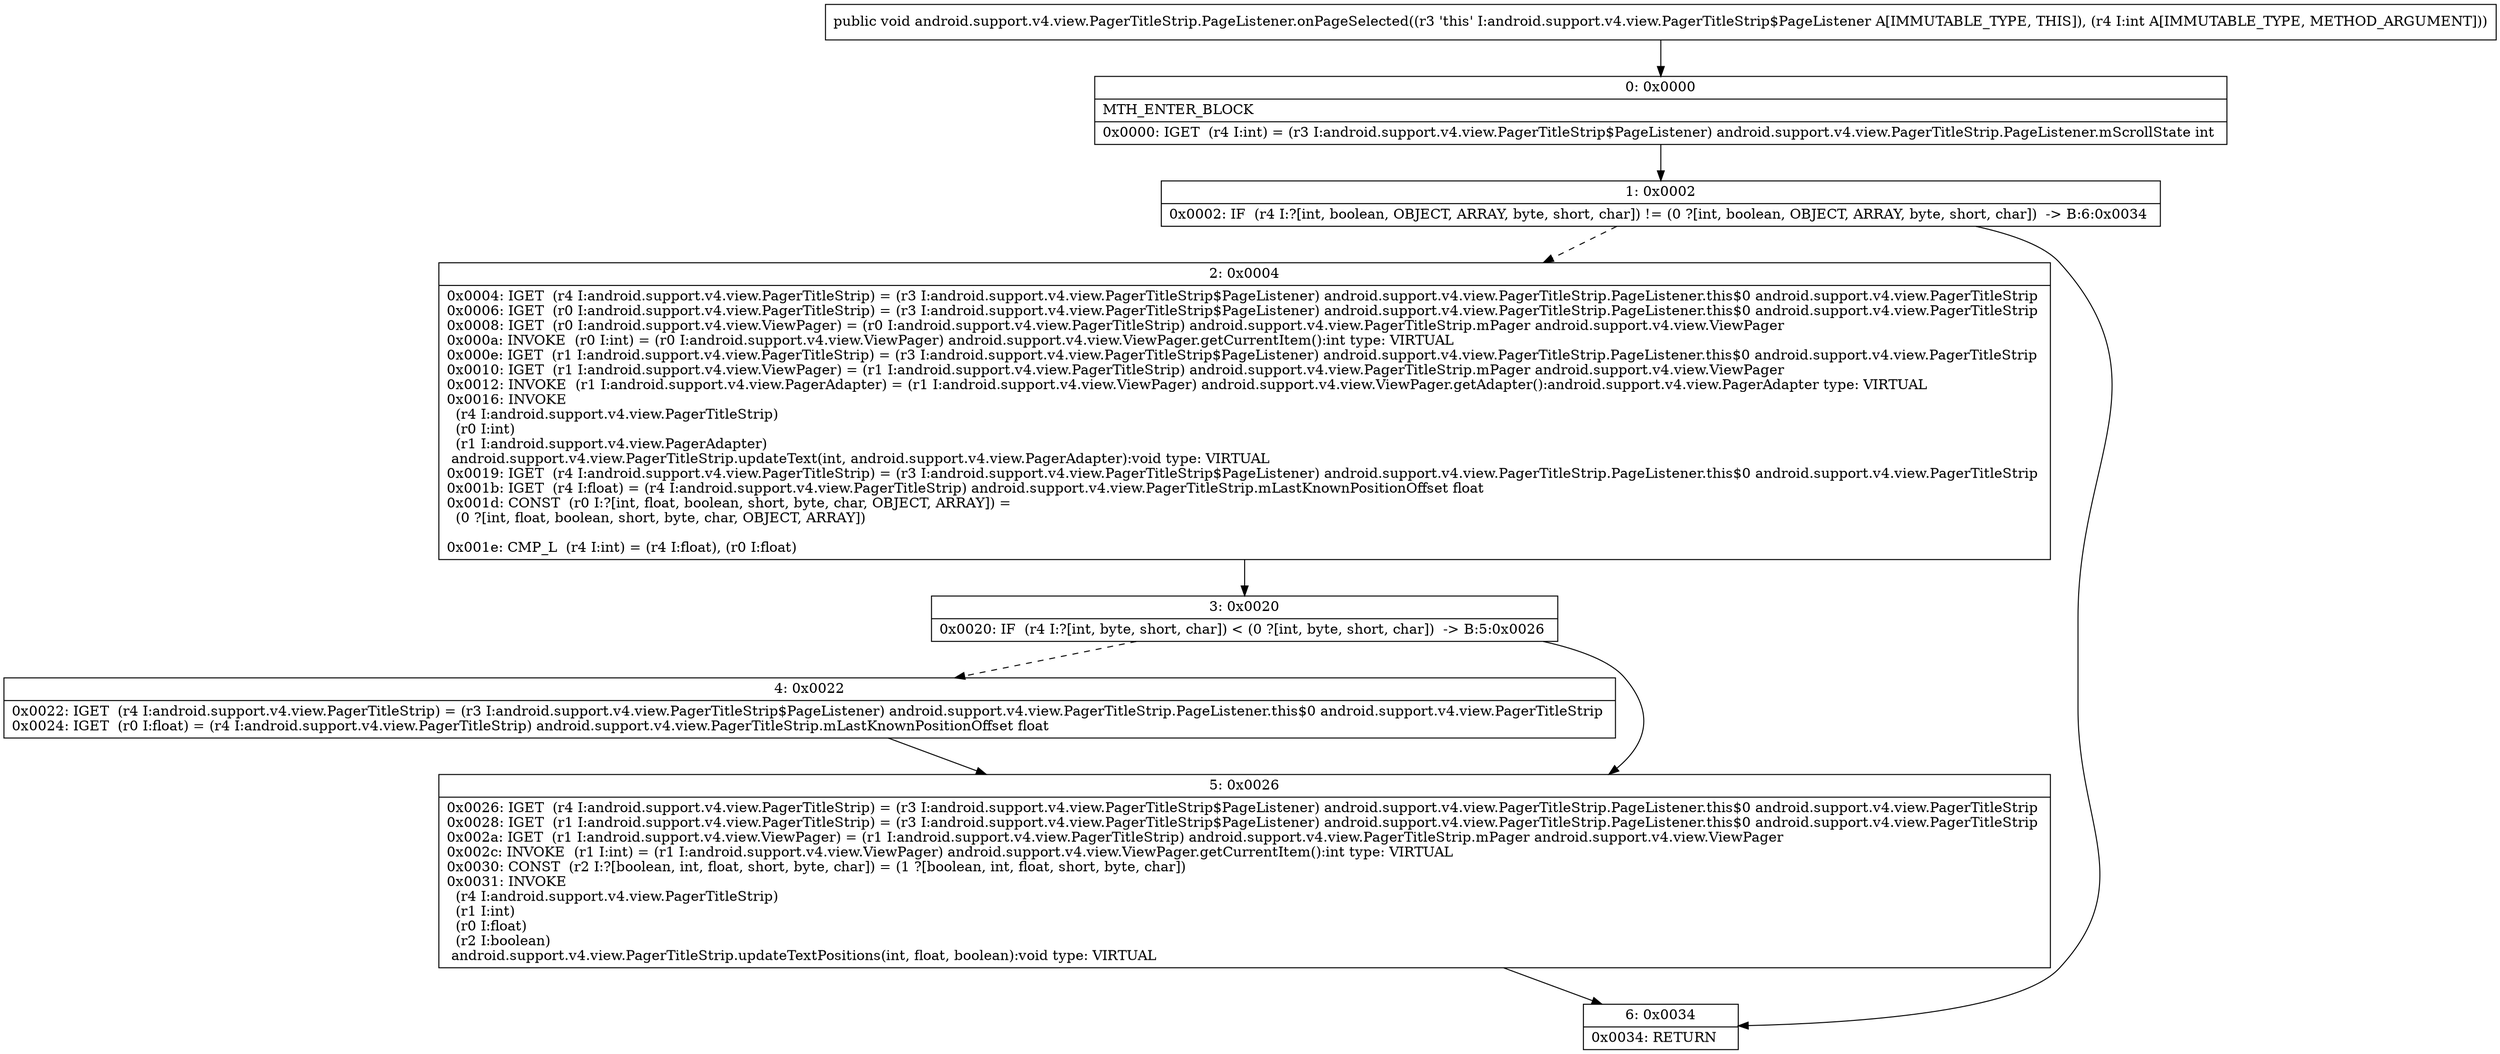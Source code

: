 digraph "CFG forandroid.support.v4.view.PagerTitleStrip.PageListener.onPageSelected(I)V" {
Node_0 [shape=record,label="{0\:\ 0x0000|MTH_ENTER_BLOCK\l|0x0000: IGET  (r4 I:int) = (r3 I:android.support.v4.view.PagerTitleStrip$PageListener) android.support.v4.view.PagerTitleStrip.PageListener.mScrollState int \l}"];
Node_1 [shape=record,label="{1\:\ 0x0002|0x0002: IF  (r4 I:?[int, boolean, OBJECT, ARRAY, byte, short, char]) != (0 ?[int, boolean, OBJECT, ARRAY, byte, short, char])  \-\> B:6:0x0034 \l}"];
Node_2 [shape=record,label="{2\:\ 0x0004|0x0004: IGET  (r4 I:android.support.v4.view.PagerTitleStrip) = (r3 I:android.support.v4.view.PagerTitleStrip$PageListener) android.support.v4.view.PagerTitleStrip.PageListener.this$0 android.support.v4.view.PagerTitleStrip \l0x0006: IGET  (r0 I:android.support.v4.view.PagerTitleStrip) = (r3 I:android.support.v4.view.PagerTitleStrip$PageListener) android.support.v4.view.PagerTitleStrip.PageListener.this$0 android.support.v4.view.PagerTitleStrip \l0x0008: IGET  (r0 I:android.support.v4.view.ViewPager) = (r0 I:android.support.v4.view.PagerTitleStrip) android.support.v4.view.PagerTitleStrip.mPager android.support.v4.view.ViewPager \l0x000a: INVOKE  (r0 I:int) = (r0 I:android.support.v4.view.ViewPager) android.support.v4.view.ViewPager.getCurrentItem():int type: VIRTUAL \l0x000e: IGET  (r1 I:android.support.v4.view.PagerTitleStrip) = (r3 I:android.support.v4.view.PagerTitleStrip$PageListener) android.support.v4.view.PagerTitleStrip.PageListener.this$0 android.support.v4.view.PagerTitleStrip \l0x0010: IGET  (r1 I:android.support.v4.view.ViewPager) = (r1 I:android.support.v4.view.PagerTitleStrip) android.support.v4.view.PagerTitleStrip.mPager android.support.v4.view.ViewPager \l0x0012: INVOKE  (r1 I:android.support.v4.view.PagerAdapter) = (r1 I:android.support.v4.view.ViewPager) android.support.v4.view.ViewPager.getAdapter():android.support.v4.view.PagerAdapter type: VIRTUAL \l0x0016: INVOKE  \l  (r4 I:android.support.v4.view.PagerTitleStrip)\l  (r0 I:int)\l  (r1 I:android.support.v4.view.PagerAdapter)\l android.support.v4.view.PagerTitleStrip.updateText(int, android.support.v4.view.PagerAdapter):void type: VIRTUAL \l0x0019: IGET  (r4 I:android.support.v4.view.PagerTitleStrip) = (r3 I:android.support.v4.view.PagerTitleStrip$PageListener) android.support.v4.view.PagerTitleStrip.PageListener.this$0 android.support.v4.view.PagerTitleStrip \l0x001b: IGET  (r4 I:float) = (r4 I:android.support.v4.view.PagerTitleStrip) android.support.v4.view.PagerTitleStrip.mLastKnownPositionOffset float \l0x001d: CONST  (r0 I:?[int, float, boolean, short, byte, char, OBJECT, ARRAY]) = \l  (0 ?[int, float, boolean, short, byte, char, OBJECT, ARRAY])\l \l0x001e: CMP_L  (r4 I:int) = (r4 I:float), (r0 I:float) \l}"];
Node_3 [shape=record,label="{3\:\ 0x0020|0x0020: IF  (r4 I:?[int, byte, short, char]) \< (0 ?[int, byte, short, char])  \-\> B:5:0x0026 \l}"];
Node_4 [shape=record,label="{4\:\ 0x0022|0x0022: IGET  (r4 I:android.support.v4.view.PagerTitleStrip) = (r3 I:android.support.v4.view.PagerTitleStrip$PageListener) android.support.v4.view.PagerTitleStrip.PageListener.this$0 android.support.v4.view.PagerTitleStrip \l0x0024: IGET  (r0 I:float) = (r4 I:android.support.v4.view.PagerTitleStrip) android.support.v4.view.PagerTitleStrip.mLastKnownPositionOffset float \l}"];
Node_5 [shape=record,label="{5\:\ 0x0026|0x0026: IGET  (r4 I:android.support.v4.view.PagerTitleStrip) = (r3 I:android.support.v4.view.PagerTitleStrip$PageListener) android.support.v4.view.PagerTitleStrip.PageListener.this$0 android.support.v4.view.PagerTitleStrip \l0x0028: IGET  (r1 I:android.support.v4.view.PagerTitleStrip) = (r3 I:android.support.v4.view.PagerTitleStrip$PageListener) android.support.v4.view.PagerTitleStrip.PageListener.this$0 android.support.v4.view.PagerTitleStrip \l0x002a: IGET  (r1 I:android.support.v4.view.ViewPager) = (r1 I:android.support.v4.view.PagerTitleStrip) android.support.v4.view.PagerTitleStrip.mPager android.support.v4.view.ViewPager \l0x002c: INVOKE  (r1 I:int) = (r1 I:android.support.v4.view.ViewPager) android.support.v4.view.ViewPager.getCurrentItem():int type: VIRTUAL \l0x0030: CONST  (r2 I:?[boolean, int, float, short, byte, char]) = (1 ?[boolean, int, float, short, byte, char]) \l0x0031: INVOKE  \l  (r4 I:android.support.v4.view.PagerTitleStrip)\l  (r1 I:int)\l  (r0 I:float)\l  (r2 I:boolean)\l android.support.v4.view.PagerTitleStrip.updateTextPositions(int, float, boolean):void type: VIRTUAL \l}"];
Node_6 [shape=record,label="{6\:\ 0x0034|0x0034: RETURN   \l}"];
MethodNode[shape=record,label="{public void android.support.v4.view.PagerTitleStrip.PageListener.onPageSelected((r3 'this' I:android.support.v4.view.PagerTitleStrip$PageListener A[IMMUTABLE_TYPE, THIS]), (r4 I:int A[IMMUTABLE_TYPE, METHOD_ARGUMENT])) }"];
MethodNode -> Node_0;
Node_0 -> Node_1;
Node_1 -> Node_2[style=dashed];
Node_1 -> Node_6;
Node_2 -> Node_3;
Node_3 -> Node_4[style=dashed];
Node_3 -> Node_5;
Node_4 -> Node_5;
Node_5 -> Node_6;
}

